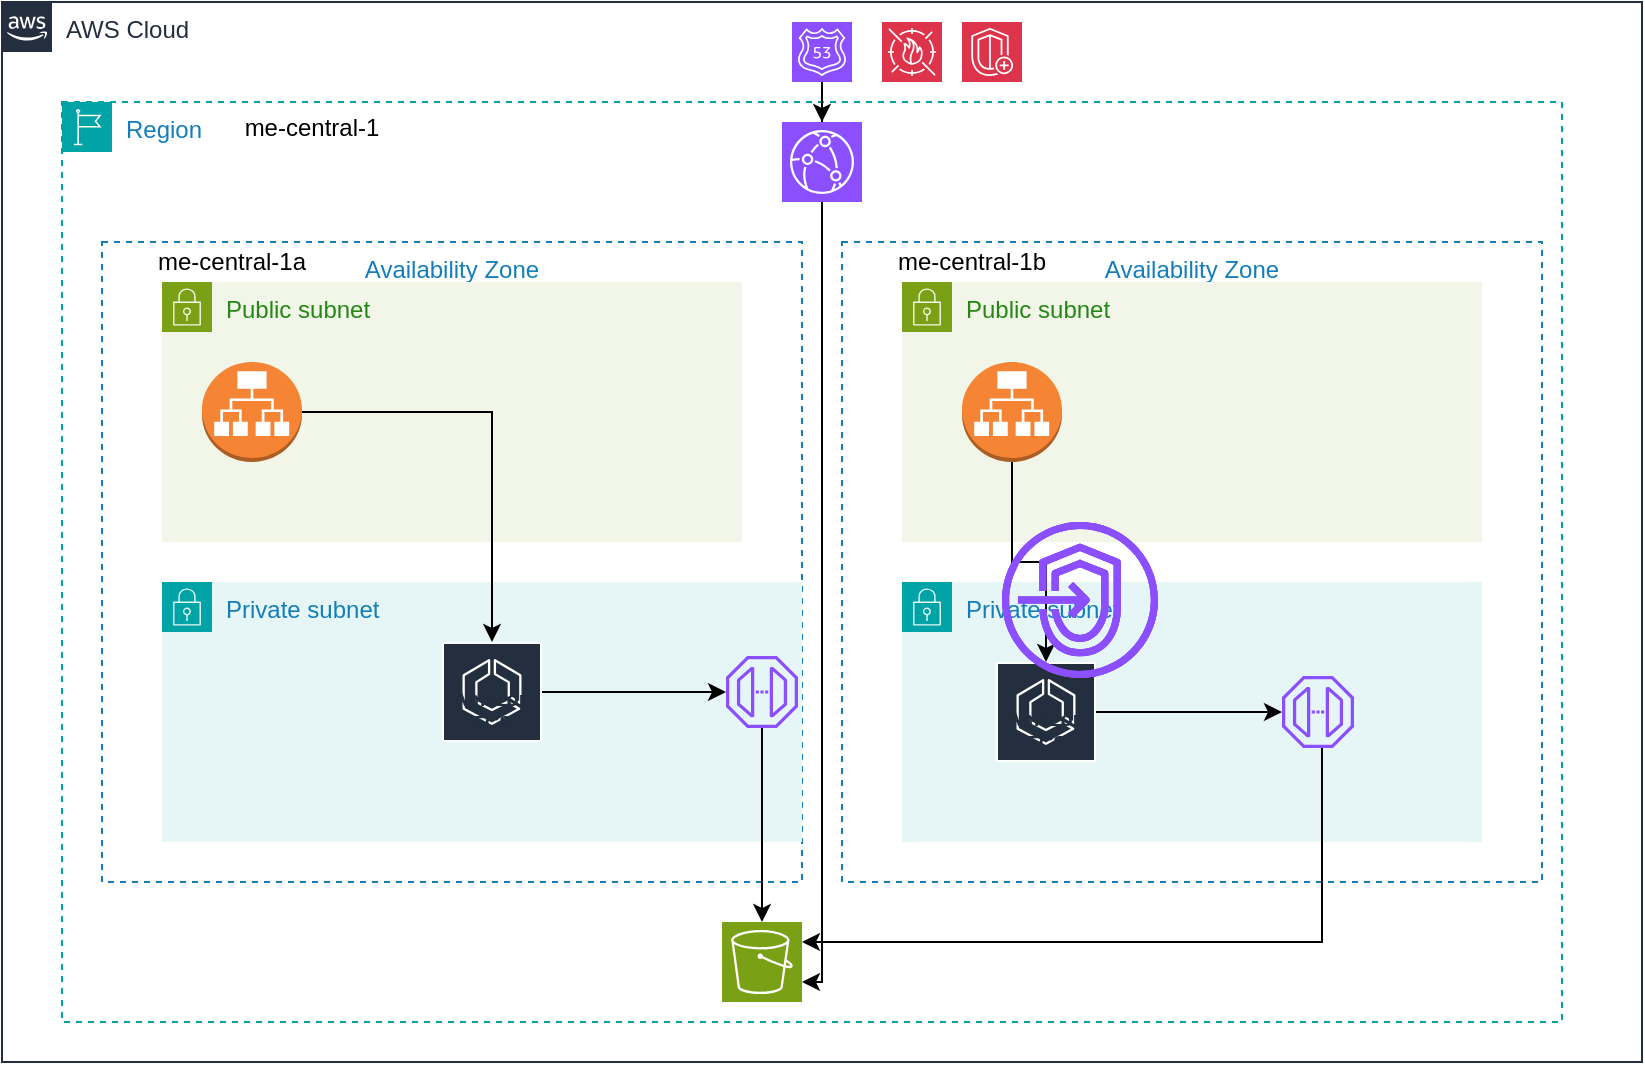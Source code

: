 <mxfile version="28.2.8">
  <diagram name="Page-1" id="UpN81aDYYnN6eFubDAG2">
    <mxGraphModel dx="1206" dy="1662" grid="1" gridSize="10" guides="1" tooltips="1" connect="1" arrows="1" fold="1" page="1" pageScale="1" pageWidth="827" pageHeight="1169" math="0" shadow="0">
      <root>
        <mxCell id="0" />
        <mxCell id="1" parent="0" />
        <mxCell id="J9b9ffw1byCQ_syawlXo-1" value="AWS Cloud" style="points=[[0,0],[0.25,0],[0.5,0],[0.75,0],[1,0],[1,0.25],[1,0.5],[1,0.75],[1,1],[0.75,1],[0.5,1],[0.25,1],[0,1],[0,0.75],[0,0.5],[0,0.25]];outlineConnect=0;gradientColor=none;html=1;whiteSpace=wrap;fontSize=12;fontStyle=0;container=1;pointerEvents=0;collapsible=0;recursiveResize=0;shape=mxgraph.aws4.group;grIcon=mxgraph.aws4.group_aws_cloud_alt;strokeColor=#232F3E;fillColor=none;verticalAlign=top;align=left;spacingLeft=30;fontColor=#232F3E;dashed=0;" vertex="1" parent="1">
          <mxGeometry x="330" y="-190" width="820" height="530" as="geometry" />
        </mxCell>
        <mxCell id="J9b9ffw1byCQ_syawlXo-12" value="" style="sketch=0;points=[[0,0,0],[0.25,0,0],[0.5,0,0],[0.75,0,0],[1,0,0],[0,1,0],[0.25,1,0],[0.5,1,0],[0.75,1,0],[1,1,0],[0,0.25,0],[0,0.5,0],[0,0.75,0],[1,0.25,0],[1,0.5,0],[1,0.75,0]];outlineConnect=0;fontColor=#232F3E;fillColor=#8C4FFF;strokeColor=#ffffff;dashed=0;verticalLabelPosition=bottom;verticalAlign=top;align=center;html=1;fontSize=12;fontStyle=0;aspect=fixed;shape=mxgraph.aws4.resourceIcon;resIcon=mxgraph.aws4.route_53;" vertex="1" parent="J9b9ffw1byCQ_syawlXo-1">
          <mxGeometry x="395" y="10" width="30" height="30" as="geometry" />
        </mxCell>
        <mxCell id="J9b9ffw1byCQ_syawlXo-51" value="" style="sketch=0;points=[[0,0,0],[0.25,0,0],[0.5,0,0],[0.75,0,0],[1,0,0],[0,1,0],[0.25,1,0],[0.5,1,0],[0.75,1,0],[1,1,0],[0,0.25,0],[0,0.5,0],[0,0.75,0],[1,0.25,0],[1,0.5,0],[1,0.75,0]];outlineConnect=0;fontColor=#232F3E;fillColor=#DD344C;strokeColor=#ffffff;dashed=0;verticalLabelPosition=bottom;verticalAlign=top;align=center;html=1;fontSize=12;fontStyle=0;aspect=fixed;shape=mxgraph.aws4.resourceIcon;resIcon=mxgraph.aws4.waf;" vertex="1" parent="J9b9ffw1byCQ_syawlXo-1">
          <mxGeometry x="440" y="10" width="30" height="30" as="geometry" />
        </mxCell>
        <mxCell id="J9b9ffw1byCQ_syawlXo-53" value="" style="sketch=0;points=[[0,0,0],[0.25,0,0],[0.5,0,0],[0.75,0,0],[1,0,0],[0,1,0],[0.25,1,0],[0.5,1,0],[0.75,1,0],[1,1,0],[0,0.25,0],[0,0.5,0],[0,0.75,0],[1,0.25,0],[1,0.5,0],[1,0.75,0]];outlineConnect=0;fontColor=#232F3E;fillColor=#DD344C;strokeColor=#ffffff;dashed=0;verticalLabelPosition=bottom;verticalAlign=top;align=center;html=1;fontSize=12;fontStyle=0;aspect=fixed;shape=mxgraph.aws4.resourceIcon;resIcon=mxgraph.aws4.shield;" vertex="1" parent="J9b9ffw1byCQ_syawlXo-1">
          <mxGeometry x="480" y="10" width="30" height="30" as="geometry" />
        </mxCell>
        <mxCell id="J9b9ffw1byCQ_syawlXo-26" value="Region" style="points=[[0,0],[0.25,0],[0.5,0],[0.75,0],[1,0],[1,0.25],[1,0.5],[1,0.75],[1,1],[0.75,1],[0.5,1],[0.25,1],[0,1],[0,0.75],[0,0.5],[0,0.25]];outlineConnect=0;gradientColor=none;html=1;whiteSpace=wrap;fontSize=12;fontStyle=0;container=1;pointerEvents=0;collapsible=0;recursiveResize=0;shape=mxgraph.aws4.group;grIcon=mxgraph.aws4.group_region;strokeColor=#00A4A6;fillColor=none;verticalAlign=top;align=left;spacingLeft=30;fontColor=#147EBA;dashed=1;" vertex="1" parent="1">
          <mxGeometry x="360" y="-140" width="750" height="460" as="geometry" />
        </mxCell>
        <mxCell id="J9b9ffw1byCQ_syawlXo-27" value="Availability Zone" style="fillColor=none;strokeColor=#147EBA;dashed=1;verticalAlign=top;fontStyle=0;fontColor=#147EBA;whiteSpace=wrap;html=1;" vertex="1" parent="J9b9ffw1byCQ_syawlXo-26">
          <mxGeometry x="20" y="70" width="350" height="320" as="geometry" />
        </mxCell>
        <mxCell id="J9b9ffw1byCQ_syawlXo-30" value="Public subnet" style="points=[[0,0],[0.25,0],[0.5,0],[0.75,0],[1,0],[1,0.25],[1,0.5],[1,0.75],[1,1],[0.75,1],[0.5,1],[0.25,1],[0,1],[0,0.75],[0,0.5],[0,0.25]];outlineConnect=0;gradientColor=none;html=1;whiteSpace=wrap;fontSize=12;fontStyle=0;container=1;pointerEvents=0;collapsible=0;recursiveResize=0;shape=mxgraph.aws4.group;grIcon=mxgraph.aws4.group_security_group;grStroke=0;strokeColor=#7AA116;fillColor=#F2F6E8;verticalAlign=top;align=left;spacingLeft=30;fontColor=#248814;dashed=0;" vertex="1" parent="J9b9ffw1byCQ_syawlXo-26">
          <mxGeometry x="50" y="90" width="290" height="130" as="geometry" />
        </mxCell>
        <mxCell id="J9b9ffw1byCQ_syawlXo-29" value="Private subnet" style="points=[[0,0],[0.25,0],[0.5,0],[0.75,0],[1,0],[1,0.25],[1,0.5],[1,0.75],[1,1],[0.75,1],[0.5,1],[0.25,1],[0,1],[0,0.75],[0,0.5],[0,0.25]];outlineConnect=0;gradientColor=none;html=1;whiteSpace=wrap;fontSize=12;fontStyle=0;container=1;pointerEvents=0;collapsible=0;recursiveResize=0;shape=mxgraph.aws4.group;grIcon=mxgraph.aws4.group_security_group;grStroke=0;strokeColor=#00A4A6;fillColor=#E6F6F7;verticalAlign=top;align=left;spacingLeft=30;fontColor=#147EBA;dashed=0;" vertex="1" parent="J9b9ffw1byCQ_syawlXo-26">
          <mxGeometry x="50" y="240" width="320" height="130" as="geometry" />
        </mxCell>
        <mxCell id="J9b9ffw1byCQ_syawlXo-35" value="Amazon ECS" style="sketch=0;outlineConnect=0;fontColor=#232F3E;gradientColor=none;strokeColor=#ffffff;fillColor=#232F3E;dashed=0;verticalLabelPosition=middle;verticalAlign=bottom;align=center;html=1;whiteSpace=wrap;fontSize=10;fontStyle=1;spacing=3;shape=mxgraph.aws4.productIcon;prIcon=mxgraph.aws4.ecs;" vertex="1" parent="J9b9ffw1byCQ_syawlXo-29">
          <mxGeometry x="140" y="30" width="50" height="50" as="geometry" />
        </mxCell>
        <mxCell id="J9b9ffw1byCQ_syawlXo-38" value="" style="sketch=0;outlineConnect=0;fontColor=#232F3E;gradientColor=none;fillColor=#8C4FFF;strokeColor=none;dashed=0;verticalLabelPosition=bottom;verticalAlign=top;align=center;html=1;fontSize=12;fontStyle=0;aspect=fixed;pointerEvents=1;shape=mxgraph.aws4.endpoint;" vertex="1" parent="J9b9ffw1byCQ_syawlXo-29">
          <mxGeometry x="282" y="37" width="36" height="36" as="geometry" />
        </mxCell>
        <mxCell id="J9b9ffw1byCQ_syawlXo-40" value="" style="edgeStyle=orthogonalEdgeStyle;rounded=0;orthogonalLoop=1;jettySize=auto;html=1;" edge="1" parent="J9b9ffw1byCQ_syawlXo-29" source="J9b9ffw1byCQ_syawlXo-35" target="J9b9ffw1byCQ_syawlXo-38">
          <mxGeometry relative="1" as="geometry">
            <Array as="points">
              <mxPoint x="270" y="55" />
              <mxPoint x="270" y="55" />
            </Array>
          </mxGeometry>
        </mxCell>
        <mxCell id="J9b9ffw1byCQ_syawlXo-32" value="Availability Zone" style="fillColor=none;strokeColor=#147EBA;dashed=1;verticalAlign=top;fontStyle=0;fontColor=#147EBA;whiteSpace=wrap;html=1;" vertex="1" parent="J9b9ffw1byCQ_syawlXo-26">
          <mxGeometry x="390" y="70" width="350" height="320" as="geometry" />
        </mxCell>
        <mxCell id="J9b9ffw1byCQ_syawlXo-33" value="Public subnet" style="points=[[0,0],[0.25,0],[0.5,0],[0.75,0],[1,0],[1,0.25],[1,0.5],[1,0.75],[1,1],[0.75,1],[0.5,1],[0.25,1],[0,1],[0,0.75],[0,0.5],[0,0.25]];outlineConnect=0;gradientColor=none;html=1;whiteSpace=wrap;fontSize=12;fontStyle=0;container=1;pointerEvents=0;collapsible=0;recursiveResize=0;shape=mxgraph.aws4.group;grIcon=mxgraph.aws4.group_security_group;grStroke=0;strokeColor=#7AA116;fillColor=#F2F6E8;verticalAlign=top;align=left;spacingLeft=30;fontColor=#248814;dashed=0;" vertex="1" parent="J9b9ffw1byCQ_syawlXo-26">
          <mxGeometry x="420" y="90" width="290" height="130" as="geometry" />
        </mxCell>
        <mxCell id="J9b9ffw1byCQ_syawlXo-34" value="Private subnet" style="points=[[0,0],[0.25,0],[0.5,0],[0.75,0],[1,0],[1,0.25],[1,0.5],[1,0.75],[1,1],[0.75,1],[0.5,1],[0.25,1],[0,1],[0,0.75],[0,0.5],[0,0.25]];outlineConnect=0;gradientColor=none;html=1;whiteSpace=wrap;fontSize=12;fontStyle=0;container=1;pointerEvents=0;collapsible=0;recursiveResize=0;shape=mxgraph.aws4.group;grIcon=mxgraph.aws4.group_security_group;grStroke=0;strokeColor=#00A4A6;fillColor=#E6F6F7;verticalAlign=top;align=left;spacingLeft=30;fontColor=#147EBA;dashed=0;" vertex="1" parent="J9b9ffw1byCQ_syawlXo-26">
          <mxGeometry x="420" y="240" width="290" height="130" as="geometry" />
        </mxCell>
        <mxCell id="J9b9ffw1byCQ_syawlXo-44" value="" style="edgeStyle=orthogonalEdgeStyle;rounded=0;orthogonalLoop=1;jettySize=auto;html=1;" edge="1" parent="J9b9ffw1byCQ_syawlXo-34" source="J9b9ffw1byCQ_syawlXo-36" target="J9b9ffw1byCQ_syawlXo-39">
          <mxGeometry relative="1" as="geometry" />
        </mxCell>
        <mxCell id="J9b9ffw1byCQ_syawlXo-36" value="Amazon ECS" style="sketch=0;outlineConnect=0;fontColor=#232F3E;gradientColor=none;strokeColor=#ffffff;fillColor=#232F3E;dashed=0;verticalLabelPosition=middle;verticalAlign=bottom;align=center;html=1;whiteSpace=wrap;fontSize=10;fontStyle=1;spacing=3;shape=mxgraph.aws4.productIcon;prIcon=mxgraph.aws4.ecs;" vertex="1" parent="J9b9ffw1byCQ_syawlXo-34">
          <mxGeometry x="47" y="40" width="50" height="50" as="geometry" />
        </mxCell>
        <mxCell id="J9b9ffw1byCQ_syawlXo-39" value="" style="sketch=0;outlineConnect=0;fontColor=#232F3E;gradientColor=none;fillColor=#8C4FFF;strokeColor=none;dashed=0;verticalLabelPosition=bottom;verticalAlign=top;align=center;html=1;fontSize=12;fontStyle=0;aspect=fixed;pointerEvents=1;shape=mxgraph.aws4.endpoint;" vertex="1" parent="J9b9ffw1byCQ_syawlXo-34">
          <mxGeometry x="190" y="47" width="36" height="36" as="geometry" />
        </mxCell>
        <mxCell id="J9b9ffw1byCQ_syawlXo-37" value="" style="sketch=0;points=[[0,0,0],[0.25,0,0],[0.5,0,0],[0.75,0,0],[1,0,0],[0,1,0],[0.25,1,0],[0.5,1,0],[0.75,1,0],[1,1,0],[0,0.25,0],[0,0.5,0],[0,0.75,0],[1,0.25,0],[1,0.5,0],[1,0.75,0]];outlineConnect=0;fontColor=#232F3E;fillColor=#7AA116;strokeColor=#ffffff;dashed=0;verticalLabelPosition=bottom;verticalAlign=top;align=center;html=1;fontSize=12;fontStyle=0;aspect=fixed;shape=mxgraph.aws4.resourceIcon;resIcon=mxgraph.aws4.s3;" vertex="1" parent="J9b9ffw1byCQ_syawlXo-26">
          <mxGeometry x="330" y="410" width="40" height="40" as="geometry" />
        </mxCell>
        <mxCell id="J9b9ffw1byCQ_syawlXo-48" value="" style="edgeStyle=orthogonalEdgeStyle;rounded=0;orthogonalLoop=1;jettySize=auto;html=1;" edge="1" parent="J9b9ffw1byCQ_syawlXo-26" source="J9b9ffw1byCQ_syawlXo-38" target="J9b9ffw1byCQ_syawlXo-37">
          <mxGeometry relative="1" as="geometry" />
        </mxCell>
        <mxCell id="J9b9ffw1byCQ_syawlXo-47" style="edgeStyle=orthogonalEdgeStyle;rounded=0;orthogonalLoop=1;jettySize=auto;html=1;entryX=1;entryY=0.25;entryDx=0;entryDy=0;entryPerimeter=0;" edge="1" parent="J9b9ffw1byCQ_syawlXo-26" source="J9b9ffw1byCQ_syawlXo-39" target="J9b9ffw1byCQ_syawlXo-37">
          <mxGeometry relative="1" as="geometry">
            <Array as="points">
              <mxPoint x="630" y="420" />
            </Array>
          </mxGeometry>
        </mxCell>
        <mxCell id="J9b9ffw1byCQ_syawlXo-60" style="edgeStyle=orthogonalEdgeStyle;rounded=0;orthogonalLoop=1;jettySize=auto;html=1;" edge="1" parent="J9b9ffw1byCQ_syawlXo-26" source="J9b9ffw1byCQ_syawlXo-49" target="J9b9ffw1byCQ_syawlXo-35">
          <mxGeometry relative="1" as="geometry" />
        </mxCell>
        <mxCell id="J9b9ffw1byCQ_syawlXo-49" value="" style="outlineConnect=0;dashed=0;verticalLabelPosition=bottom;verticalAlign=top;align=center;html=1;shape=mxgraph.aws3.application_load_balancer;fillColor=#F58534;gradientColor=none;" vertex="1" parent="J9b9ffw1byCQ_syawlXo-26">
          <mxGeometry x="70" y="130" width="50" height="50" as="geometry" />
        </mxCell>
        <mxCell id="J9b9ffw1byCQ_syawlXo-61" value="" style="edgeStyle=orthogonalEdgeStyle;rounded=0;orthogonalLoop=1;jettySize=auto;html=1;" edge="1" parent="J9b9ffw1byCQ_syawlXo-26" source="J9b9ffw1byCQ_syawlXo-50" target="J9b9ffw1byCQ_syawlXo-36">
          <mxGeometry relative="1" as="geometry" />
        </mxCell>
        <mxCell id="J9b9ffw1byCQ_syawlXo-50" value="" style="outlineConnect=0;dashed=0;verticalLabelPosition=bottom;verticalAlign=top;align=center;html=1;shape=mxgraph.aws3.application_load_balancer;fillColor=#F58534;gradientColor=none;" vertex="1" parent="J9b9ffw1byCQ_syawlXo-26">
          <mxGeometry x="450" y="130" width="50" height="50" as="geometry" />
        </mxCell>
        <mxCell id="J9b9ffw1byCQ_syawlXo-52" value="" style="sketch=0;points=[[0,0,0],[0.25,0,0],[0.5,0,0],[0.75,0,0],[1,0,0],[0,1,0],[0.25,1,0],[0.5,1,0],[0.75,1,0],[1,1,0],[0,0.25,0],[0,0.5,0],[0,0.75,0],[1,0.25,0],[1,0.5,0],[1,0.75,0]];outlineConnect=0;fontColor=#232F3E;fillColor=#8C4FFF;strokeColor=#ffffff;dashed=0;verticalLabelPosition=bottom;verticalAlign=top;align=center;html=1;fontSize=12;fontStyle=0;aspect=fixed;shape=mxgraph.aws4.resourceIcon;resIcon=mxgraph.aws4.cloudfront;" vertex="1" parent="J9b9ffw1byCQ_syawlXo-26">
          <mxGeometry x="360" y="10" width="40" height="40" as="geometry" />
        </mxCell>
        <mxCell id="J9b9ffw1byCQ_syawlXo-55" style="edgeStyle=orthogonalEdgeStyle;rounded=0;orthogonalLoop=1;jettySize=auto;html=1;entryX=1;entryY=0.75;entryDx=0;entryDy=0;entryPerimeter=0;" edge="1" parent="J9b9ffw1byCQ_syawlXo-26" source="J9b9ffw1byCQ_syawlXo-52" target="J9b9ffw1byCQ_syawlXo-37">
          <mxGeometry relative="1" as="geometry">
            <Array as="points">
              <mxPoint x="380" y="440" />
            </Array>
          </mxGeometry>
        </mxCell>
        <mxCell id="J9b9ffw1byCQ_syawlXo-57" value="me-central-1a" style="text;html=1;whiteSpace=wrap;strokeColor=none;fillColor=none;align=center;verticalAlign=middle;rounded=0;" vertex="1" parent="J9b9ffw1byCQ_syawlXo-26">
          <mxGeometry x="30" y="70" width="110" height="20" as="geometry" />
        </mxCell>
        <mxCell id="J9b9ffw1byCQ_syawlXo-58" value="me-central-1b" style="text;html=1;whiteSpace=wrap;strokeColor=none;fillColor=none;align=center;verticalAlign=middle;rounded=0;" vertex="1" parent="J9b9ffw1byCQ_syawlXo-26">
          <mxGeometry x="400" y="70" width="110" height="20" as="geometry" />
        </mxCell>
        <mxCell id="J9b9ffw1byCQ_syawlXo-59" value="me-central-1&lt;div&gt;&lt;br&gt;&lt;/div&gt;" style="text;html=1;whiteSpace=wrap;strokeColor=none;fillColor=none;align=center;verticalAlign=middle;rounded=0;" vertex="1" parent="J9b9ffw1byCQ_syawlXo-26">
          <mxGeometry x="70" y="10" width="110" height="20" as="geometry" />
        </mxCell>
        <mxCell id="J9b9ffw1byCQ_syawlXo-56" style="edgeStyle=orthogonalEdgeStyle;rounded=0;orthogonalLoop=1;jettySize=auto;html=1;" edge="1" parent="1" source="J9b9ffw1byCQ_syawlXo-12" target="J9b9ffw1byCQ_syawlXo-52">
          <mxGeometry relative="1" as="geometry" />
        </mxCell>
        <mxCell id="J9b9ffw1byCQ_syawlXo-62" value="" style="sketch=0;outlineConnect=0;fontColor=#232F3E;gradientColor=none;fillColor=#8C4FFF;strokeColor=none;dashed=0;verticalLabelPosition=bottom;verticalAlign=top;align=center;html=1;fontSize=12;fontStyle=0;aspect=fixed;pointerEvents=1;shape=mxgraph.aws4.endpoints;" vertex="1" parent="1">
          <mxGeometry x="830" y="70" width="78" height="78" as="geometry" />
        </mxCell>
        <mxCell id="J9b9ffw1byCQ_syawlXo-63" value="" style="sketch=0;outlineConnect=0;fontColor=#232F3E;gradientColor=none;fillColor=#8C4FFF;strokeColor=none;dashed=0;verticalLabelPosition=bottom;verticalAlign=top;align=center;html=1;fontSize=12;fontStyle=0;aspect=fixed;pointerEvents=1;shape=mxgraph.aws4.endpoints;" vertex="1" parent="1">
          <mxGeometry x="830" y="70" width="78" height="78" as="geometry" />
        </mxCell>
        <mxCell id="J9b9ffw1byCQ_syawlXo-64" value="" style="sketch=0;outlineConnect=0;fontColor=#232F3E;gradientColor=none;fillColor=#8C4FFF;strokeColor=none;dashed=0;verticalLabelPosition=bottom;verticalAlign=top;align=center;html=1;fontSize=12;fontStyle=0;aspect=fixed;pointerEvents=1;shape=mxgraph.aws4.endpoints;" vertex="1" parent="1">
          <mxGeometry x="830" y="70" width="78" height="78" as="geometry" />
        </mxCell>
      </root>
    </mxGraphModel>
  </diagram>
</mxfile>
